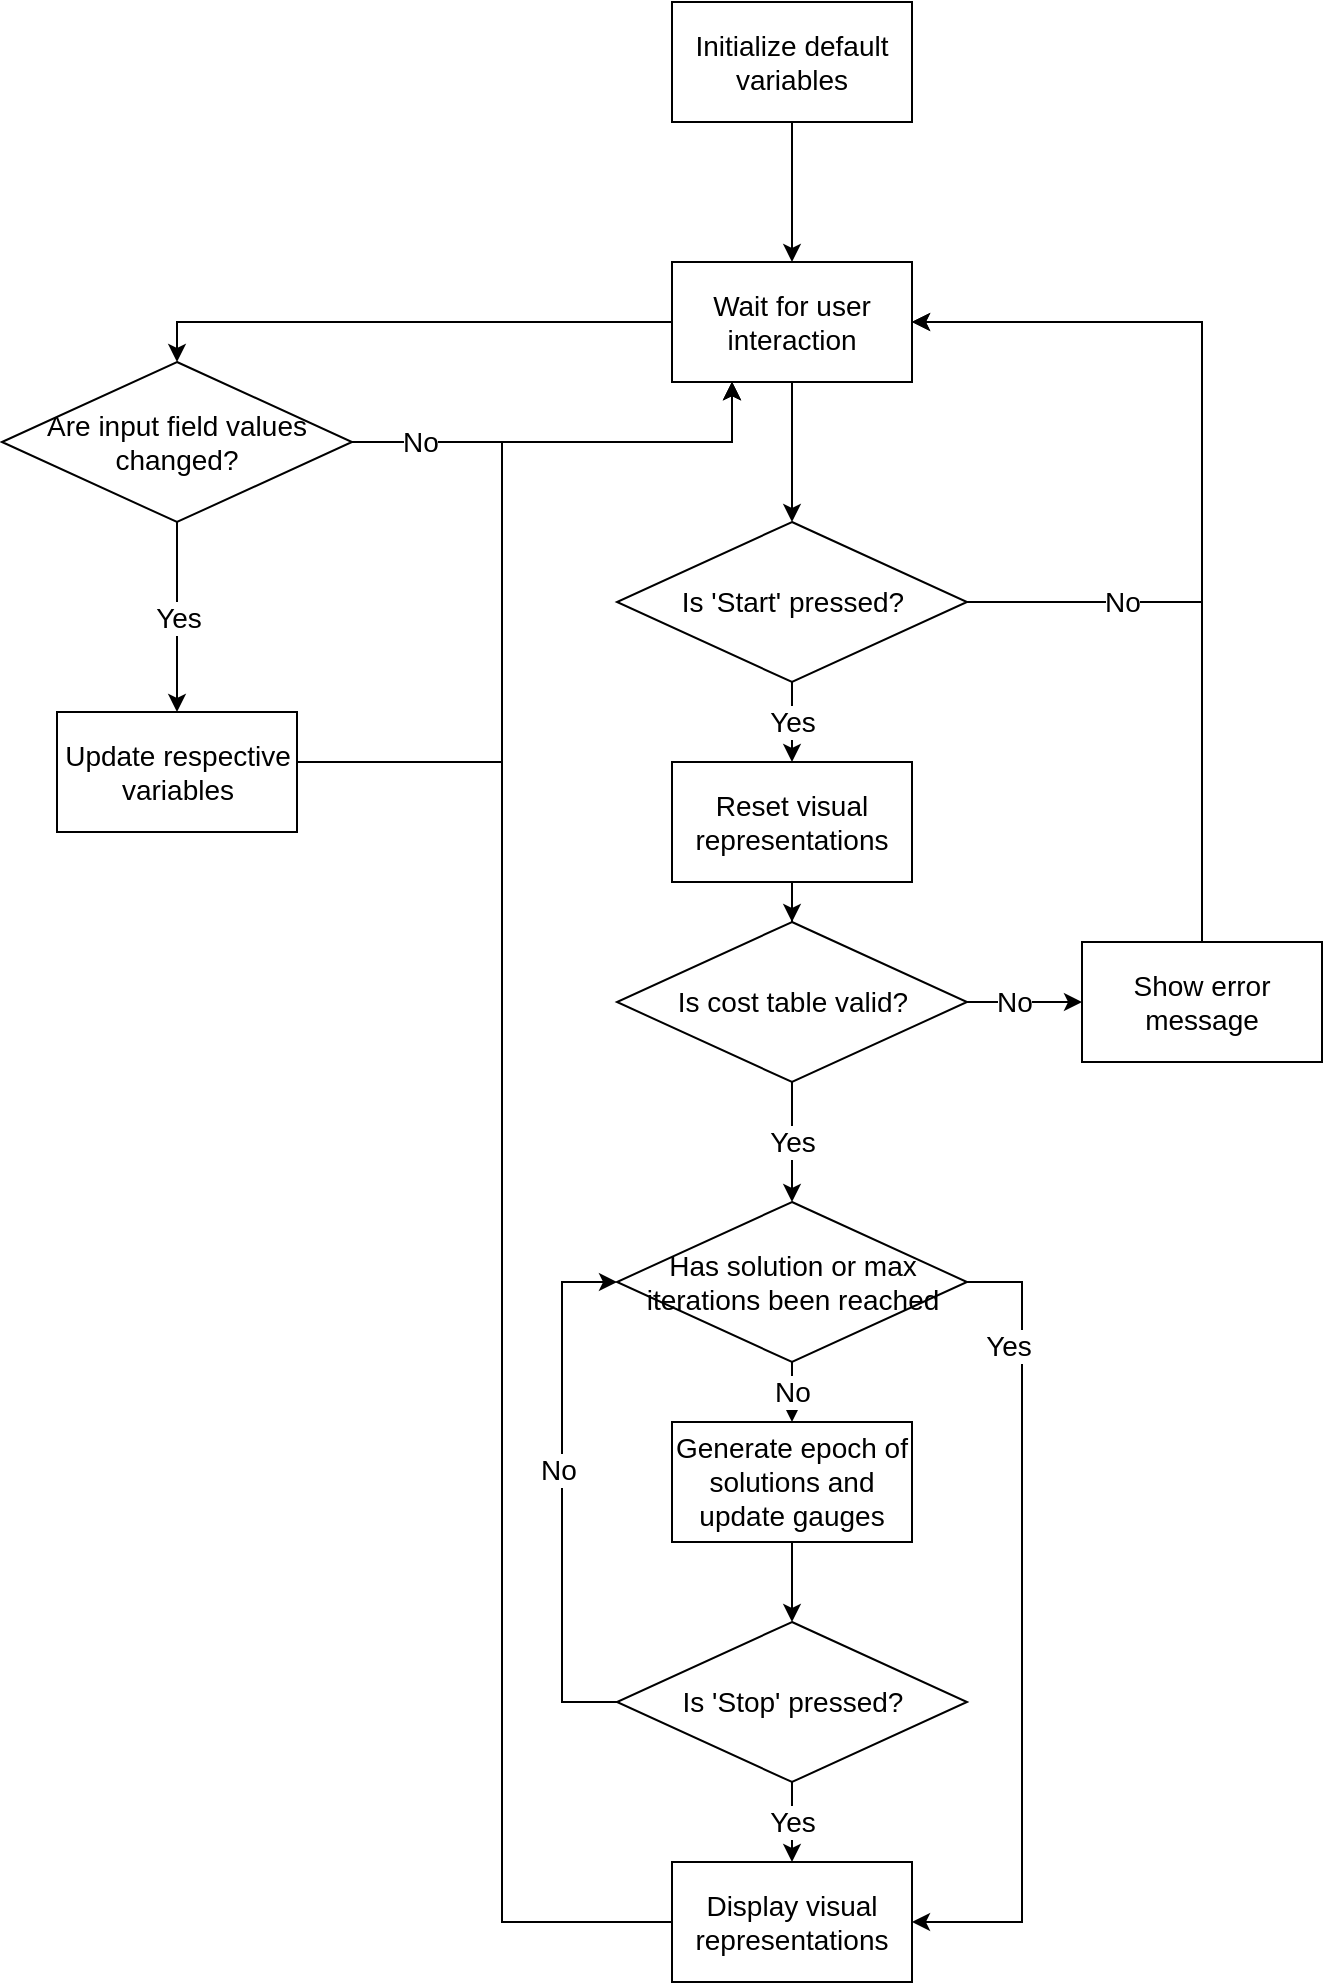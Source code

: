 <mxfile version="13.2.4" type="device"><diagram id="I6KwTOlQqjcj4135HSmZ" name="Page-1"><mxGraphModel dx="1221" dy="644" grid="1" gridSize="10" guides="1" tooltips="1" connect="1" arrows="1" fold="1" page="1" pageScale="1" pageWidth="850" pageHeight="1100" math="0" shadow="0"><root><mxCell id="0"/><mxCell id="1" parent="0"/><mxCell id="Tq9WaXltD5xOw0j3STa6-7" value="" style="edgeStyle=orthogonalEdgeStyle;rounded=0;orthogonalLoop=1;jettySize=auto;html=1;fontSize=14;" edge="1" parent="1" source="Tq9WaXltD5xOw0j3STa6-1" target="Tq9WaXltD5xOw0j3STa6-6"><mxGeometry relative="1" as="geometry"/></mxCell><mxCell id="Tq9WaXltD5xOw0j3STa6-1" value="Initialize default variables" style="rounded=0;whiteSpace=wrap;html=1;fontSize=14;" vertex="1" parent="1"><mxGeometry x="395" y="20" width="120" height="60" as="geometry"/></mxCell><mxCell id="Tq9WaXltD5xOw0j3STa6-14" style="edgeStyle=orthogonalEdgeStyle;rounded=0;orthogonalLoop=1;jettySize=auto;html=1;entryX=0.5;entryY=0;entryDx=0;entryDy=0;fontSize=14;" edge="1" parent="1" source="Tq9WaXltD5xOw0j3STa6-6" target="Tq9WaXltD5xOw0j3STa6-12"><mxGeometry relative="1" as="geometry"/></mxCell><mxCell id="Tq9WaXltD5xOw0j3STa6-15" style="edgeStyle=orthogonalEdgeStyle;rounded=0;orthogonalLoop=1;jettySize=auto;html=1;entryX=0.5;entryY=0;entryDx=0;entryDy=0;fontSize=14;" edge="1" parent="1" source="Tq9WaXltD5xOw0j3STa6-6" target="Tq9WaXltD5xOw0j3STa6-8"><mxGeometry relative="1" as="geometry"/></mxCell><mxCell id="Tq9WaXltD5xOw0j3STa6-6" value="Wait for user interaction" style="rounded=0;whiteSpace=wrap;html=1;fontSize=14;" vertex="1" parent="1"><mxGeometry x="395" y="150" width="120" height="60" as="geometry"/></mxCell><mxCell id="Tq9WaXltD5xOw0j3STa6-11" value="Yes" style="edgeStyle=orthogonalEdgeStyle;rounded=0;orthogonalLoop=1;jettySize=auto;html=1;entryX=0.5;entryY=0;entryDx=0;entryDy=0;fontSize=14;" edge="1" parent="1" source="Tq9WaXltD5xOw0j3STa6-8" target="Tq9WaXltD5xOw0j3STa6-9"><mxGeometry relative="1" as="geometry"/></mxCell><mxCell id="Tq9WaXltD5xOw0j3STa6-16" value="No" style="edgeStyle=orthogonalEdgeStyle;rounded=0;orthogonalLoop=1;jettySize=auto;html=1;fontSize=14;exitX=1;exitY=0.5;exitDx=0;exitDy=0;entryX=0.25;entryY=1;entryDx=0;entryDy=0;" edge="1" parent="1" source="Tq9WaXltD5xOw0j3STa6-8" target="Tq9WaXltD5xOw0j3STa6-6"><mxGeometry x="-0.689" relative="1" as="geometry"><mxPoint x="210" y="280" as="targetPoint"/><Array as="points"><mxPoint x="425" y="240"/></Array><mxPoint as="offset"/></mxGeometry></mxCell><mxCell id="Tq9WaXltD5xOw0j3STa6-8" value="Are input field values changed?" style="rhombus;whiteSpace=wrap;html=1;fontSize=14;" vertex="1" parent="1"><mxGeometry x="60" y="200" width="175" height="80" as="geometry"/></mxCell><mxCell id="Tq9WaXltD5xOw0j3STa6-17" style="edgeStyle=orthogonalEdgeStyle;rounded=0;orthogonalLoop=1;jettySize=auto;html=1;fontSize=14;entryX=1;entryY=0.5;entryDx=0;entryDy=0;" edge="1" parent="1" source="Tq9WaXltD5xOw0j3STa6-12" target="Tq9WaXltD5xOw0j3STa6-6"><mxGeometry relative="1" as="geometry"><mxPoint x="270" y="280" as="targetPoint"/><Array as="points"><mxPoint x="660" y="320"/><mxPoint x="660" y="180"/></Array></mxGeometry></mxCell><mxCell id="Tq9WaXltD5xOw0j3STa6-18" value="No" style="edgeLabel;html=1;align=center;verticalAlign=middle;resizable=0;points=[];fontSize=14;" vertex="1" connectable="0" parent="Tq9WaXltD5xOw0j3STa6-17"><mxGeometry x="-0.001" y="-2" relative="1" as="geometry"><mxPoint x="-42.06" y="83.03" as="offset"/></mxGeometry></mxCell><mxCell id="Tq9WaXltD5xOw0j3STa6-20" value="Yes" style="edgeStyle=orthogonalEdgeStyle;rounded=0;orthogonalLoop=1;jettySize=auto;html=1;fontSize=14;entryX=0.5;entryY=0;entryDx=0;entryDy=0;" edge="1" parent="1" source="Tq9WaXltD5xOw0j3STa6-12" target="Tq9WaXltD5xOw0j3STa6-45"><mxGeometry relative="1" as="geometry"/></mxCell><mxCell id="Tq9WaXltD5xOw0j3STa6-12" value="Is 'Start' pressed?" style="rhombus;whiteSpace=wrap;html=1;fontSize=14;" vertex="1" parent="1"><mxGeometry x="367.5" y="280" width="175" height="80" as="geometry"/></mxCell><mxCell id="Tq9WaXltD5xOw0j3STa6-22" value="No" style="edgeStyle=orthogonalEdgeStyle;rounded=0;orthogonalLoop=1;jettySize=auto;html=1;entryX=0;entryY=0.5;entryDx=0;entryDy=0;fontSize=14;" edge="1" parent="1" source="Tq9WaXltD5xOw0j3STa6-19" target="Tq9WaXltD5xOw0j3STa6-25"><mxGeometry x="-0.185" relative="1" as="geometry"><mxPoint as="offset"/></mxGeometry></mxCell><mxCell id="Tq9WaXltD5xOw0j3STa6-30" value="Yes" style="edgeStyle=orthogonalEdgeStyle;rounded=0;orthogonalLoop=1;jettySize=auto;html=1;fontSize=14;entryX=0.5;entryY=0;entryDx=0;entryDy=0;" edge="1" parent="1" source="Tq9WaXltD5xOw0j3STa6-19" target="Tq9WaXltD5xOw0j3STa6-36"><mxGeometry relative="1" as="geometry"><mxPoint x="455" y="640" as="targetPoint"/></mxGeometry></mxCell><mxCell id="Tq9WaXltD5xOw0j3STa6-19" value="Is cost table valid?" style="rhombus;whiteSpace=wrap;html=1;fontSize=14;" vertex="1" parent="1"><mxGeometry x="367.5" y="480" width="175" height="80" as="geometry"/></mxCell><mxCell id="Tq9WaXltD5xOw0j3STa6-27" style="edgeStyle=orthogonalEdgeStyle;rounded=0;orthogonalLoop=1;jettySize=auto;html=1;entryX=0.25;entryY=1;entryDx=0;entryDy=0;fontSize=14;" edge="1" parent="1" source="Tq9WaXltD5xOw0j3STa6-9" target="Tq9WaXltD5xOw0j3STa6-6"><mxGeometry relative="1" as="geometry"><Array as="points"><mxPoint x="310" y="400"/><mxPoint x="310" y="240"/><mxPoint x="425" y="240"/></Array></mxGeometry></mxCell><mxCell id="Tq9WaXltD5xOw0j3STa6-9" value="Update respective variables" style="rounded=0;whiteSpace=wrap;html=1;fontSize=14;" vertex="1" parent="1"><mxGeometry x="87.5" y="375" width="120" height="60" as="geometry"/></mxCell><mxCell id="Tq9WaXltD5xOw0j3STa6-49" style="edgeStyle=orthogonalEdgeStyle;rounded=0;orthogonalLoop=1;jettySize=auto;html=1;entryX=1;entryY=0.5;entryDx=0;entryDy=0;fontSize=14;" edge="1" parent="1" source="Tq9WaXltD5xOw0j3STa6-25" target="Tq9WaXltD5xOw0j3STa6-6"><mxGeometry relative="1" as="geometry"><Array as="points"><mxPoint x="660" y="180"/></Array></mxGeometry></mxCell><mxCell id="Tq9WaXltD5xOw0j3STa6-25" value="Show error message" style="rounded=0;whiteSpace=wrap;html=1;fontSize=14;" vertex="1" parent="1"><mxGeometry x="600" y="490" width="120" height="60" as="geometry"/></mxCell><mxCell id="Tq9WaXltD5xOw0j3STa6-34" style="edgeStyle=orthogonalEdgeStyle;rounded=0;orthogonalLoop=1;jettySize=auto;html=1;entryX=0.5;entryY=0;entryDx=0;entryDy=0;fontSize=14;" edge="1" parent="1" source="Tq9WaXltD5xOw0j3STa6-31" target="Tq9WaXltD5xOw0j3STa6-33"><mxGeometry relative="1" as="geometry"/></mxCell><mxCell id="Tq9WaXltD5xOw0j3STa6-31" value="Generate epoch of solutions and update gauges" style="rounded=0;whiteSpace=wrap;html=1;fontSize=14;" vertex="1" parent="1"><mxGeometry x="395" y="730" width="120" height="60" as="geometry"/></mxCell><mxCell id="Tq9WaXltD5xOw0j3STa6-38" style="edgeStyle=orthogonalEdgeStyle;rounded=0;orthogonalLoop=1;jettySize=auto;html=1;entryX=0;entryY=0.5;entryDx=0;entryDy=0;fontSize=14;" edge="1" parent="1" source="Tq9WaXltD5xOw0j3STa6-33" target="Tq9WaXltD5xOw0j3STa6-36"><mxGeometry relative="1" as="geometry"><Array as="points"><mxPoint x="340" y="870"/><mxPoint x="340" y="660"/></Array></mxGeometry></mxCell><mxCell id="Tq9WaXltD5xOw0j3STa6-39" value="No" style="edgeLabel;html=1;align=center;verticalAlign=middle;resizable=0;points=[];fontSize=14;" vertex="1" connectable="0" parent="Tq9WaXltD5xOw0j3STa6-38"><mxGeometry x="0.085" y="2" relative="1" as="geometry"><mxPoint as="offset"/></mxGeometry></mxCell><mxCell id="Tq9WaXltD5xOw0j3STa6-41" value="Yes" style="edgeStyle=orthogonalEdgeStyle;rounded=0;orthogonalLoop=1;jettySize=auto;html=1;fontSize=14;entryX=0.5;entryY=0;entryDx=0;entryDy=0;" edge="1" parent="1" source="Tq9WaXltD5xOw0j3STa6-33" target="Tq9WaXltD5xOw0j3STa6-42"><mxGeometry relative="1" as="geometry"><mxPoint x="455" y="990" as="targetPoint"/></mxGeometry></mxCell><mxCell id="Tq9WaXltD5xOw0j3STa6-33" value="Is 'Stop' pressed?" style="rhombus;whiteSpace=wrap;html=1;fontSize=14;" vertex="1" parent="1"><mxGeometry x="367.5" y="830" width="175" height="80" as="geometry"/></mxCell><mxCell id="Tq9WaXltD5xOw0j3STa6-37" value="No" style="edgeStyle=orthogonalEdgeStyle;rounded=0;orthogonalLoop=1;jettySize=auto;html=1;fontSize=14;" edge="1" parent="1" source="Tq9WaXltD5xOw0j3STa6-36" target="Tq9WaXltD5xOw0j3STa6-31"><mxGeometry relative="1" as="geometry"/></mxCell><mxCell id="Tq9WaXltD5xOw0j3STa6-43" style="edgeStyle=orthogonalEdgeStyle;rounded=0;orthogonalLoop=1;jettySize=auto;html=1;entryX=1;entryY=0.5;entryDx=0;entryDy=0;fontSize=14;" edge="1" parent="1" source="Tq9WaXltD5xOw0j3STa6-36" target="Tq9WaXltD5xOw0j3STa6-42"><mxGeometry relative="1" as="geometry"><Array as="points"><mxPoint x="570" y="660"/><mxPoint x="570" y="980"/></Array></mxGeometry></mxCell><mxCell id="Tq9WaXltD5xOw0j3STa6-44" value="Yes" style="edgeLabel;html=1;align=center;verticalAlign=middle;resizable=0;points=[];fontSize=14;" vertex="1" connectable="0" parent="Tq9WaXltD5xOw0j3STa6-43"><mxGeometry x="-0.211" y="-7" relative="1" as="geometry"><mxPoint y="-99.5" as="offset"/></mxGeometry></mxCell><mxCell id="Tq9WaXltD5xOw0j3STa6-36" value="Has solution or max iterations been reached" style="rhombus;whiteSpace=wrap;html=1;fontSize=14;" vertex="1" parent="1"><mxGeometry x="367.5" y="620" width="175" height="80" as="geometry"/></mxCell><mxCell id="Tq9WaXltD5xOw0j3STa6-50" style="edgeStyle=orthogonalEdgeStyle;rounded=0;orthogonalLoop=1;jettySize=auto;html=1;fontSize=14;entryX=0.25;entryY=1;entryDx=0;entryDy=0;" edge="1" parent="1" source="Tq9WaXltD5xOw0j3STa6-42" target="Tq9WaXltD5xOw0j3STa6-6"><mxGeometry relative="1" as="geometry"><mxPoint x="260" y="450" as="targetPoint"/><Array as="points"><mxPoint x="310" y="980"/><mxPoint x="310" y="240"/><mxPoint x="425" y="240"/></Array></mxGeometry></mxCell><mxCell id="Tq9WaXltD5xOw0j3STa6-42" value="Display visual representations" style="rounded=0;whiteSpace=wrap;html=1;fontSize=14;" vertex="1" parent="1"><mxGeometry x="395" y="950" width="120" height="60" as="geometry"/></mxCell><mxCell id="Tq9WaXltD5xOw0j3STa6-46" style="edgeStyle=orthogonalEdgeStyle;rounded=0;orthogonalLoop=1;jettySize=auto;html=1;entryX=0.5;entryY=0;entryDx=0;entryDy=0;fontSize=14;" edge="1" parent="1" source="Tq9WaXltD5xOw0j3STa6-45" target="Tq9WaXltD5xOw0j3STa6-19"><mxGeometry relative="1" as="geometry"/></mxCell><mxCell id="Tq9WaXltD5xOw0j3STa6-45" value="Reset visual representations" style="rounded=0;whiteSpace=wrap;html=1;fontSize=14;" vertex="1" parent="1"><mxGeometry x="395" y="400" width="120" height="60" as="geometry"/></mxCell></root></mxGraphModel></diagram></mxfile>